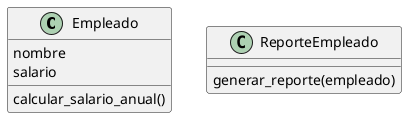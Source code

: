 @startuml classes_SRP__S
set namespaceSeparator none
class "Empleado" as SRP_S.Empleado {
  nombre
  salario
  calcular_salario_anual()
}
class "ReporteEmpleado" as SRP_S.ReporteEmpleado {
  generar_reporte(empleado)
}
@enduml
